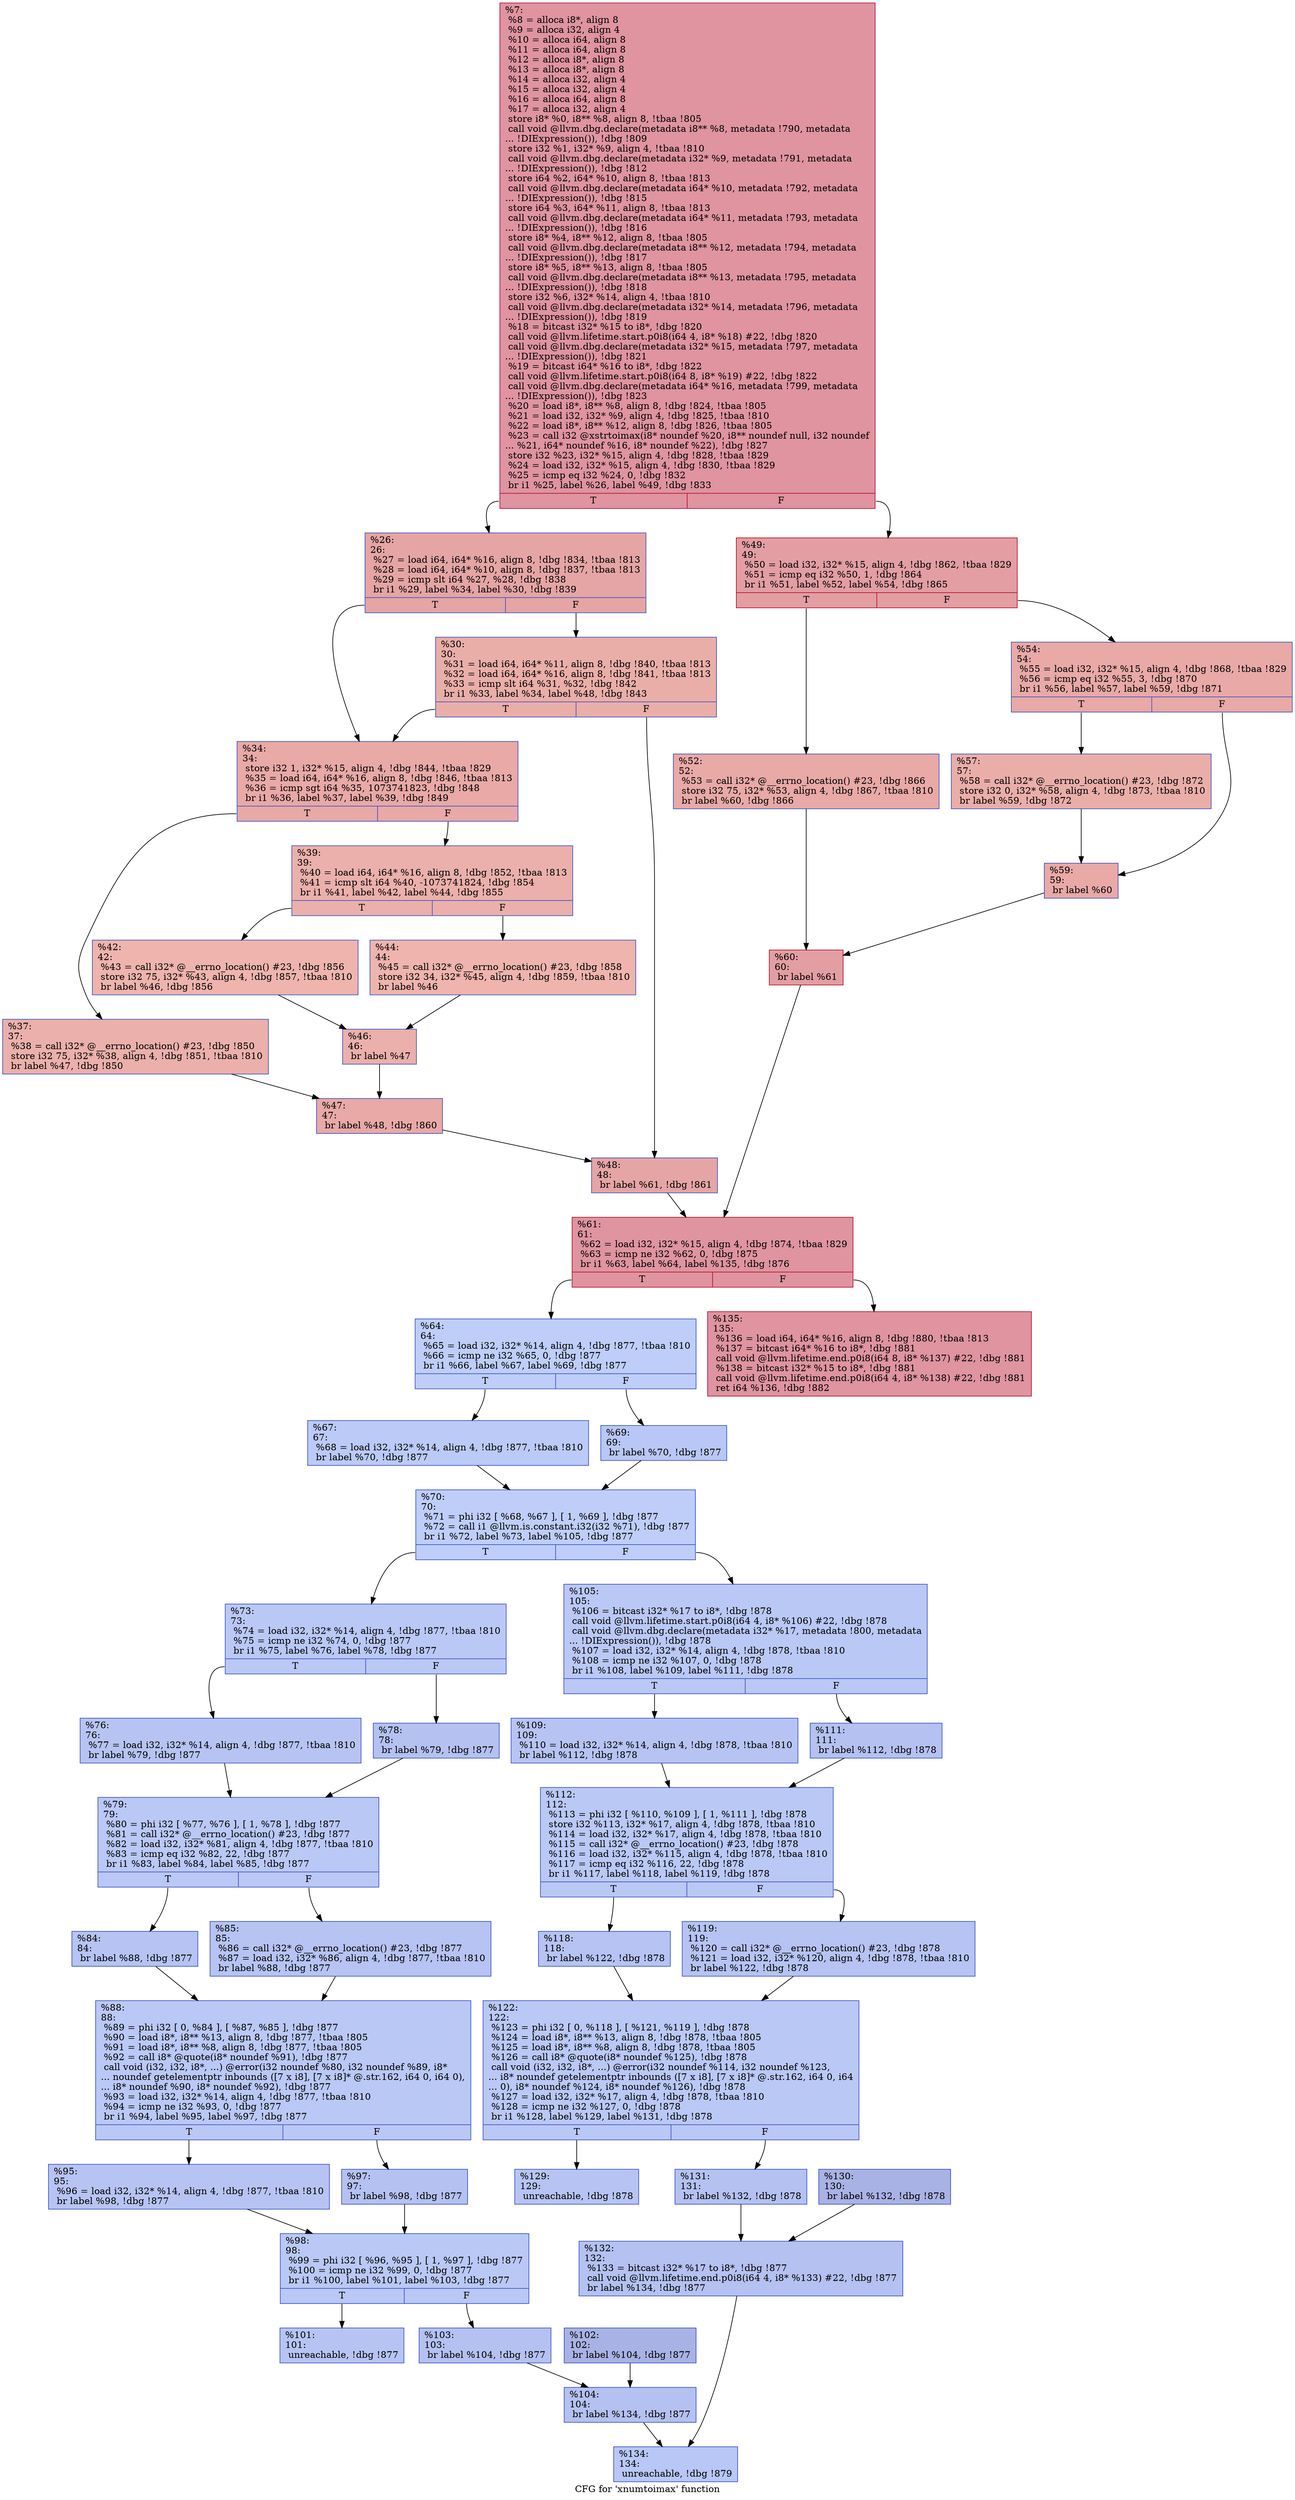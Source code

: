 digraph "CFG for 'xnumtoimax' function" {
	label="CFG for 'xnumtoimax' function";

	Node0x1858440 [shape=record,color="#b70d28ff", style=filled, fillcolor="#b70d2870",label="{%7:\l  %8 = alloca i8*, align 8\l  %9 = alloca i32, align 4\l  %10 = alloca i64, align 8\l  %11 = alloca i64, align 8\l  %12 = alloca i8*, align 8\l  %13 = alloca i8*, align 8\l  %14 = alloca i32, align 4\l  %15 = alloca i32, align 4\l  %16 = alloca i64, align 8\l  %17 = alloca i32, align 4\l  store i8* %0, i8** %8, align 8, !tbaa !805\l  call void @llvm.dbg.declare(metadata i8** %8, metadata !790, metadata\l... !DIExpression()), !dbg !809\l  store i32 %1, i32* %9, align 4, !tbaa !810\l  call void @llvm.dbg.declare(metadata i32* %9, metadata !791, metadata\l... !DIExpression()), !dbg !812\l  store i64 %2, i64* %10, align 8, !tbaa !813\l  call void @llvm.dbg.declare(metadata i64* %10, metadata !792, metadata\l... !DIExpression()), !dbg !815\l  store i64 %3, i64* %11, align 8, !tbaa !813\l  call void @llvm.dbg.declare(metadata i64* %11, metadata !793, metadata\l... !DIExpression()), !dbg !816\l  store i8* %4, i8** %12, align 8, !tbaa !805\l  call void @llvm.dbg.declare(metadata i8** %12, metadata !794, metadata\l... !DIExpression()), !dbg !817\l  store i8* %5, i8** %13, align 8, !tbaa !805\l  call void @llvm.dbg.declare(metadata i8** %13, metadata !795, metadata\l... !DIExpression()), !dbg !818\l  store i32 %6, i32* %14, align 4, !tbaa !810\l  call void @llvm.dbg.declare(metadata i32* %14, metadata !796, metadata\l... !DIExpression()), !dbg !819\l  %18 = bitcast i32* %15 to i8*, !dbg !820\l  call void @llvm.lifetime.start.p0i8(i64 4, i8* %18) #22, !dbg !820\l  call void @llvm.dbg.declare(metadata i32* %15, metadata !797, metadata\l... !DIExpression()), !dbg !821\l  %19 = bitcast i64* %16 to i8*, !dbg !822\l  call void @llvm.lifetime.start.p0i8(i64 8, i8* %19) #22, !dbg !822\l  call void @llvm.dbg.declare(metadata i64* %16, metadata !799, metadata\l... !DIExpression()), !dbg !823\l  %20 = load i8*, i8** %8, align 8, !dbg !824, !tbaa !805\l  %21 = load i32, i32* %9, align 4, !dbg !825, !tbaa !810\l  %22 = load i8*, i8** %12, align 8, !dbg !826, !tbaa !805\l  %23 = call i32 @xstrtoimax(i8* noundef %20, i8** noundef null, i32 noundef\l... %21, i64* noundef %16, i8* noundef %22), !dbg !827\l  store i32 %23, i32* %15, align 4, !dbg !828, !tbaa !829\l  %24 = load i32, i32* %15, align 4, !dbg !830, !tbaa !829\l  %25 = icmp eq i32 %24, 0, !dbg !832\l  br i1 %25, label %26, label %49, !dbg !833\l|{<s0>T|<s1>F}}"];
	Node0x1858440:s0 -> Node0x1858620;
	Node0x1858440:s1 -> Node0x1858940;
	Node0x1858620 [shape=record,color="#3d50c3ff", style=filled, fillcolor="#c5333470",label="{%26:\l26:                                               \l  %27 = load i64, i64* %16, align 8, !dbg !834, !tbaa !813\l  %28 = load i64, i64* %10, align 8, !dbg !837, !tbaa !813\l  %29 = icmp slt i64 %27, %28, !dbg !838\l  br i1 %29, label %34, label %30, !dbg !839\l|{<s0>T|<s1>F}}"];
	Node0x1858620:s0 -> Node0x18586c0;
	Node0x1858620:s1 -> Node0x1858670;
	Node0x1858670 [shape=record,color="#3d50c3ff", style=filled, fillcolor="#d0473d70",label="{%30:\l30:                                               \l  %31 = load i64, i64* %11, align 8, !dbg !840, !tbaa !813\l  %32 = load i64, i64* %16, align 8, !dbg !841, !tbaa !813\l  %33 = icmp slt i64 %31, %32, !dbg !842\l  br i1 %33, label %34, label %48, !dbg !843\l|{<s0>T|<s1>F}}"];
	Node0x1858670:s0 -> Node0x18586c0;
	Node0x1858670:s1 -> Node0x18588f0;
	Node0x18586c0 [shape=record,color="#3d50c3ff", style=filled, fillcolor="#ca3b3770",label="{%34:\l34:                                               \l  store i32 1, i32* %15, align 4, !dbg !844, !tbaa !829\l  %35 = load i64, i64* %16, align 8, !dbg !846, !tbaa !813\l  %36 = icmp sgt i64 %35, 1073741823, !dbg !848\l  br i1 %36, label %37, label %39, !dbg !849\l|{<s0>T|<s1>F}}"];
	Node0x18586c0:s0 -> Node0x1858710;
	Node0x18586c0:s1 -> Node0x1858760;
	Node0x1858710 [shape=record,color="#3d50c3ff", style=filled, fillcolor="#d24b4070",label="{%37:\l37:                                               \l  %38 = call i32* @__errno_location() #23, !dbg !850\l  store i32 75, i32* %38, align 4, !dbg !851, !tbaa !810\l  br label %47, !dbg !850\l}"];
	Node0x1858710 -> Node0x18588a0;
	Node0x1858760 [shape=record,color="#3d50c3ff", style=filled, fillcolor="#d24b4070",label="{%39:\l39:                                               \l  %40 = load i64, i64* %16, align 8, !dbg !852, !tbaa !813\l  %41 = icmp slt i64 %40, -1073741824, !dbg !854\l  br i1 %41, label %42, label %44, !dbg !855\l|{<s0>T|<s1>F}}"];
	Node0x1858760:s0 -> Node0x18587b0;
	Node0x1858760:s1 -> Node0x1858800;
	Node0x18587b0 [shape=record,color="#3d50c3ff", style=filled, fillcolor="#d8564670",label="{%42:\l42:                                               \l  %43 = call i32* @__errno_location() #23, !dbg !856\l  store i32 75, i32* %43, align 4, !dbg !857, !tbaa !810\l  br label %46, !dbg !856\l}"];
	Node0x18587b0 -> Node0x1858850;
	Node0x1858800 [shape=record,color="#3d50c3ff", style=filled, fillcolor="#d8564670",label="{%44:\l44:                                               \l  %45 = call i32* @__errno_location() #23, !dbg !858\l  store i32 34, i32* %45, align 4, !dbg !859, !tbaa !810\l  br label %46\l}"];
	Node0x1858800 -> Node0x1858850;
	Node0x1858850 [shape=record,color="#3d50c3ff", style=filled, fillcolor="#d24b4070",label="{%46:\l46:                                               \l  br label %47\l}"];
	Node0x1858850 -> Node0x18588a0;
	Node0x18588a0 [shape=record,color="#3d50c3ff", style=filled, fillcolor="#ca3b3770",label="{%47:\l47:                                               \l  br label %48, !dbg !860\l}"];
	Node0x18588a0 -> Node0x18588f0;
	Node0x18588f0 [shape=record,color="#3d50c3ff", style=filled, fillcolor="#c5333470",label="{%48:\l48:                                               \l  br label %61, !dbg !861\l}"];
	Node0x18588f0 -> Node0x1858b20;
	Node0x1858940 [shape=record,color="#b70d28ff", style=filled, fillcolor="#be242e70",label="{%49:\l49:                                               \l  %50 = load i32, i32* %15, align 4, !dbg !862, !tbaa !829\l  %51 = icmp eq i32 %50, 1, !dbg !864\l  br i1 %51, label %52, label %54, !dbg !865\l|{<s0>T|<s1>F}}"];
	Node0x1858940:s0 -> Node0x1858990;
	Node0x1858940:s1 -> Node0x18589e0;
	Node0x1858990 [shape=record,color="#3d50c3ff", style=filled, fillcolor="#ca3b3770",label="{%52:\l52:                                               \l  %53 = call i32* @__errno_location() #23, !dbg !866\l  store i32 75, i32* %53, align 4, !dbg !867, !tbaa !810\l  br label %60, !dbg !866\l}"];
	Node0x1858990 -> Node0x1858ad0;
	Node0x18589e0 [shape=record,color="#3d50c3ff", style=filled, fillcolor="#ca3b3770",label="{%54:\l54:                                               \l  %55 = load i32, i32* %15, align 4, !dbg !868, !tbaa !829\l  %56 = icmp eq i32 %55, 3, !dbg !870\l  br i1 %56, label %57, label %59, !dbg !871\l|{<s0>T|<s1>F}}"];
	Node0x18589e0:s0 -> Node0x1858a30;
	Node0x18589e0:s1 -> Node0x1858a80;
	Node0x1858a30 [shape=record,color="#3d50c3ff", style=filled, fillcolor="#d0473d70",label="{%57:\l57:                                               \l  %58 = call i32* @__errno_location() #23, !dbg !872\l  store i32 0, i32* %58, align 4, !dbg !873, !tbaa !810\l  br label %59, !dbg !872\l}"];
	Node0x1858a30 -> Node0x1858a80;
	Node0x1858a80 [shape=record,color="#3d50c3ff", style=filled, fillcolor="#ca3b3770",label="{%59:\l59:                                               \l  br label %60\l}"];
	Node0x1858a80 -> Node0x1858ad0;
	Node0x1858ad0 [shape=record,color="#b70d28ff", style=filled, fillcolor="#be242e70",label="{%60:\l60:                                               \l  br label %61\l}"];
	Node0x1858ad0 -> Node0x1858b20;
	Node0x1858b20 [shape=record,color="#b70d28ff", style=filled, fillcolor="#b70d2870",label="{%61:\l61:                                               \l  %62 = load i32, i32* %15, align 4, !dbg !874, !tbaa !829\l  %63 = icmp ne i32 %62, 0, !dbg !875\l  br i1 %63, label %64, label %135, !dbg !876\l|{<s0>T|<s1>F}}"];
	Node0x1858b20:s0 -> Node0x1858b70;
	Node0x1858b20:s1 -> Node0x18594d0;
	Node0x1858b70 [shape=record,color="#3d50c3ff", style=filled, fillcolor="#6c8ff170",label="{%64:\l64:                                               \l  %65 = load i32, i32* %14, align 4, !dbg !877, !tbaa !810\l  %66 = icmp ne i32 %65, 0, !dbg !877\l  br i1 %66, label %67, label %69, !dbg !877\l|{<s0>T|<s1>F}}"];
	Node0x1858b70:s0 -> Node0x1858bc0;
	Node0x1858b70:s1 -> Node0x1858c10;
	Node0x1858bc0 [shape=record,color="#3d50c3ff", style=filled, fillcolor="#6687ed70",label="{%67:\l67:                                               \l  %68 = load i32, i32* %14, align 4, !dbg !877, !tbaa !810\l  br label %70, !dbg !877\l}"];
	Node0x1858bc0 -> Node0x1858c60;
	Node0x1858c10 [shape=record,color="#3d50c3ff", style=filled, fillcolor="#5f7fe870",label="{%69:\l69:                                               \l  br label %70, !dbg !877\l}"];
	Node0x1858c10 -> Node0x1858c60;
	Node0x1858c60 [shape=record,color="#3d50c3ff", style=filled, fillcolor="#6c8ff170",label="{%70:\l70:                                               \l  %71 = phi i32 [ %68, %67 ], [ 1, %69 ], !dbg !877\l  %72 = call i1 @llvm.is.constant.i32(i32 %71), !dbg !877\l  br i1 %72, label %73, label %105, !dbg !877\l|{<s0>T|<s1>F}}"];
	Node0x1858c60:s0 -> Node0x1858cb0;
	Node0x1858c60:s1 -> Node0x1859110;
	Node0x1858cb0 [shape=record,color="#3d50c3ff", style=filled, fillcolor="#6282ea70",label="{%73:\l73:                                               \l  %74 = load i32, i32* %14, align 4, !dbg !877, !tbaa !810\l  %75 = icmp ne i32 %74, 0, !dbg !877\l  br i1 %75, label %76, label %78, !dbg !877\l|{<s0>T|<s1>F}}"];
	Node0x1858cb0:s0 -> Node0x1858d00;
	Node0x1858cb0:s1 -> Node0x1858d50;
	Node0x1858d00 [shape=record,color="#3d50c3ff", style=filled, fillcolor="#5b7ae570",label="{%76:\l76:                                               \l  %77 = load i32, i32* %14, align 4, !dbg !877, !tbaa !810\l  br label %79, !dbg !877\l}"];
	Node0x1858d00 -> Node0x1858da0;
	Node0x1858d50 [shape=record,color="#3d50c3ff", style=filled, fillcolor="#5572df70",label="{%78:\l78:                                               \l  br label %79, !dbg !877\l}"];
	Node0x1858d50 -> Node0x1858da0;
	Node0x1858da0 [shape=record,color="#3d50c3ff", style=filled, fillcolor="#6282ea70",label="{%79:\l79:                                               \l  %80 = phi i32 [ %77, %76 ], [ 1, %78 ], !dbg !877\l  %81 = call i32* @__errno_location() #23, !dbg !877\l  %82 = load i32, i32* %81, align 4, !dbg !877, !tbaa !810\l  %83 = icmp eq i32 %82, 22, !dbg !877\l  br i1 %83, label %84, label %85, !dbg !877\l|{<s0>T|<s1>F}}"];
	Node0x1858da0:s0 -> Node0x1858df0;
	Node0x1858da0:s1 -> Node0x1858e40;
	Node0x1858df0 [shape=record,color="#3d50c3ff", style=filled, fillcolor="#5977e370",label="{%84:\l84:                                               \l  br label %88, !dbg !877\l}"];
	Node0x1858df0 -> Node0x1858e90;
	Node0x1858e40 [shape=record,color="#3d50c3ff", style=filled, fillcolor="#5977e370",label="{%85:\l85:                                               \l  %86 = call i32* @__errno_location() #23, !dbg !877\l  %87 = load i32, i32* %86, align 4, !dbg !877, !tbaa !810\l  br label %88, !dbg !877\l}"];
	Node0x1858e40 -> Node0x1858e90;
	Node0x1858e90 [shape=record,color="#3d50c3ff", style=filled, fillcolor="#6282ea70",label="{%88:\l88:                                               \l  %89 = phi i32 [ 0, %84 ], [ %87, %85 ], !dbg !877\l  %90 = load i8*, i8** %13, align 8, !dbg !877, !tbaa !805\l  %91 = load i8*, i8** %8, align 8, !dbg !877, !tbaa !805\l  %92 = call i8* @quote(i8* noundef %91), !dbg !877\l  call void (i32, i32, i8*, ...) @error(i32 noundef %80, i32 noundef %89, i8*\l... noundef getelementptr inbounds ([7 x i8], [7 x i8]* @.str.162, i64 0, i64 0),\l... i8* noundef %90, i8* noundef %92), !dbg !877\l  %93 = load i32, i32* %14, align 4, !dbg !877, !tbaa !810\l  %94 = icmp ne i32 %93, 0, !dbg !877\l  br i1 %94, label %95, label %97, !dbg !877\l|{<s0>T|<s1>F}}"];
	Node0x1858e90:s0 -> Node0x1858ee0;
	Node0x1858e90:s1 -> Node0x1858f30;
	Node0x1858ee0 [shape=record,color="#3d50c3ff", style=filled, fillcolor="#5b7ae570",label="{%95:\l95:                                               \l  %96 = load i32, i32* %14, align 4, !dbg !877, !tbaa !810\l  br label %98, !dbg !877\l}"];
	Node0x1858ee0 -> Node0x1858f80;
	Node0x1858f30 [shape=record,color="#3d50c3ff", style=filled, fillcolor="#5572df70",label="{%97:\l97:                                               \l  br label %98, !dbg !877\l}"];
	Node0x1858f30 -> Node0x1858f80;
	Node0x1858f80 [shape=record,color="#3d50c3ff", style=filled, fillcolor="#6282ea70",label="{%98:\l98:                                               \l  %99 = phi i32 [ %96, %95 ], [ 1, %97 ], !dbg !877\l  %100 = icmp ne i32 %99, 0, !dbg !877\l  br i1 %100, label %101, label %103, !dbg !877\l|{<s0>T|<s1>F}}"];
	Node0x1858f80:s0 -> Node0x1858fd0;
	Node0x1858f80:s1 -> Node0x1859070;
	Node0x1858fd0 [shape=record,color="#3d50c3ff", style=filled, fillcolor="#5b7ae570",label="{%101:\l101:                                              \l  unreachable, !dbg !877\l}"];
	Node0x1859020 [shape=record,color="#3d50c3ff", style=filled, fillcolor="#3d50c370",label="{%102:\l102:                                              \l  br label %104, !dbg !877\l}"];
	Node0x1859020 -> Node0x18590c0;
	Node0x1859070 [shape=record,color="#3d50c3ff", style=filled, fillcolor="#5572df70",label="{%103:\l103:                                              \l  br label %104, !dbg !877\l}"];
	Node0x1859070 -> Node0x18590c0;
	Node0x18590c0 [shape=record,color="#3d50c3ff", style=filled, fillcolor="#5572df70",label="{%104:\l104:                                              \l  br label %134, !dbg !877\l}"];
	Node0x18590c0 -> Node0x1859480;
	Node0x1859110 [shape=record,color="#3d50c3ff", style=filled, fillcolor="#6282ea70",label="{%105:\l105:                                              \l  %106 = bitcast i32* %17 to i8*, !dbg !878\l  call void @llvm.lifetime.start.p0i8(i64 4, i8* %106) #22, !dbg !878\l  call void @llvm.dbg.declare(metadata i32* %17, metadata !800, metadata\l... !DIExpression()), !dbg !878\l  %107 = load i32, i32* %14, align 4, !dbg !878, !tbaa !810\l  %108 = icmp ne i32 %107, 0, !dbg !878\l  br i1 %108, label %109, label %111, !dbg !878\l|{<s0>T|<s1>F}}"];
	Node0x1859110:s0 -> Node0x1859160;
	Node0x1859110:s1 -> Node0x18591b0;
	Node0x1859160 [shape=record,color="#3d50c3ff", style=filled, fillcolor="#5b7ae570",label="{%109:\l109:                                              \l  %110 = load i32, i32* %14, align 4, !dbg !878, !tbaa !810\l  br label %112, !dbg !878\l}"];
	Node0x1859160 -> Node0x1859200;
	Node0x18591b0 [shape=record,color="#3d50c3ff", style=filled, fillcolor="#5572df70",label="{%111:\l111:                                              \l  br label %112, !dbg !878\l}"];
	Node0x18591b0 -> Node0x1859200;
	Node0x1859200 [shape=record,color="#3d50c3ff", style=filled, fillcolor="#6282ea70",label="{%112:\l112:                                              \l  %113 = phi i32 [ %110, %109 ], [ 1, %111 ], !dbg !878\l  store i32 %113, i32* %17, align 4, !dbg !878, !tbaa !810\l  %114 = load i32, i32* %17, align 4, !dbg !878, !tbaa !810\l  %115 = call i32* @__errno_location() #23, !dbg !878\l  %116 = load i32, i32* %115, align 4, !dbg !878, !tbaa !810\l  %117 = icmp eq i32 %116, 22, !dbg !878\l  br i1 %117, label %118, label %119, !dbg !878\l|{<s0>T|<s1>F}}"];
	Node0x1859200:s0 -> Node0x1859250;
	Node0x1859200:s1 -> Node0x18592a0;
	Node0x1859250 [shape=record,color="#3d50c3ff", style=filled, fillcolor="#5977e370",label="{%118:\l118:                                              \l  br label %122, !dbg !878\l}"];
	Node0x1859250 -> Node0x18592f0;
	Node0x18592a0 [shape=record,color="#3d50c3ff", style=filled, fillcolor="#5977e370",label="{%119:\l119:                                              \l  %120 = call i32* @__errno_location() #23, !dbg !878\l  %121 = load i32, i32* %120, align 4, !dbg !878, !tbaa !810\l  br label %122, !dbg !878\l}"];
	Node0x18592a0 -> Node0x18592f0;
	Node0x18592f0 [shape=record,color="#3d50c3ff", style=filled, fillcolor="#6282ea70",label="{%122:\l122:                                              \l  %123 = phi i32 [ 0, %118 ], [ %121, %119 ], !dbg !878\l  %124 = load i8*, i8** %13, align 8, !dbg !878, !tbaa !805\l  %125 = load i8*, i8** %8, align 8, !dbg !878, !tbaa !805\l  %126 = call i8* @quote(i8* noundef %125), !dbg !878\l  call void (i32, i32, i8*, ...) @error(i32 noundef %114, i32 noundef %123,\l... i8* noundef getelementptr inbounds ([7 x i8], [7 x i8]* @.str.162, i64 0, i64\l... 0), i8* noundef %124, i8* noundef %126), !dbg !878\l  %127 = load i32, i32* %17, align 4, !dbg !878, !tbaa !810\l  %128 = icmp ne i32 %127, 0, !dbg !878\l  br i1 %128, label %129, label %131, !dbg !878\l|{<s0>T|<s1>F}}"];
	Node0x18592f0:s0 -> Node0x1859340;
	Node0x18592f0:s1 -> Node0x18593e0;
	Node0x1859340 [shape=record,color="#3d50c3ff", style=filled, fillcolor="#5b7ae570",label="{%129:\l129:                                              \l  unreachable, !dbg !878\l}"];
	Node0x1859390 [shape=record,color="#3d50c3ff", style=filled, fillcolor="#3d50c370",label="{%130:\l130:                                              \l  br label %132, !dbg !878\l}"];
	Node0x1859390 -> Node0x1859430;
	Node0x18593e0 [shape=record,color="#3d50c3ff", style=filled, fillcolor="#5572df70",label="{%131:\l131:                                              \l  br label %132, !dbg !878\l}"];
	Node0x18593e0 -> Node0x1859430;
	Node0x1859430 [shape=record,color="#3d50c3ff", style=filled, fillcolor="#5572df70",label="{%132:\l132:                                              \l  %133 = bitcast i32* %17 to i8*, !dbg !877\l  call void @llvm.lifetime.end.p0i8(i64 4, i8* %133) #22, !dbg !877\l  br label %134, !dbg !877\l}"];
	Node0x1859430 -> Node0x1859480;
	Node0x1859480 [shape=record,color="#3d50c3ff", style=filled, fillcolor="#5f7fe870",label="{%134:\l134:                                              \l  unreachable, !dbg !879\l}"];
	Node0x18594d0 [shape=record,color="#b70d28ff", style=filled, fillcolor="#b70d2870",label="{%135:\l135:                                              \l  %136 = load i64, i64* %16, align 8, !dbg !880, !tbaa !813\l  %137 = bitcast i64* %16 to i8*, !dbg !881\l  call void @llvm.lifetime.end.p0i8(i64 8, i8* %137) #22, !dbg !881\l  %138 = bitcast i32* %15 to i8*, !dbg !881\l  call void @llvm.lifetime.end.p0i8(i64 4, i8* %138) #22, !dbg !881\l  ret i64 %136, !dbg !882\l}"];
}
